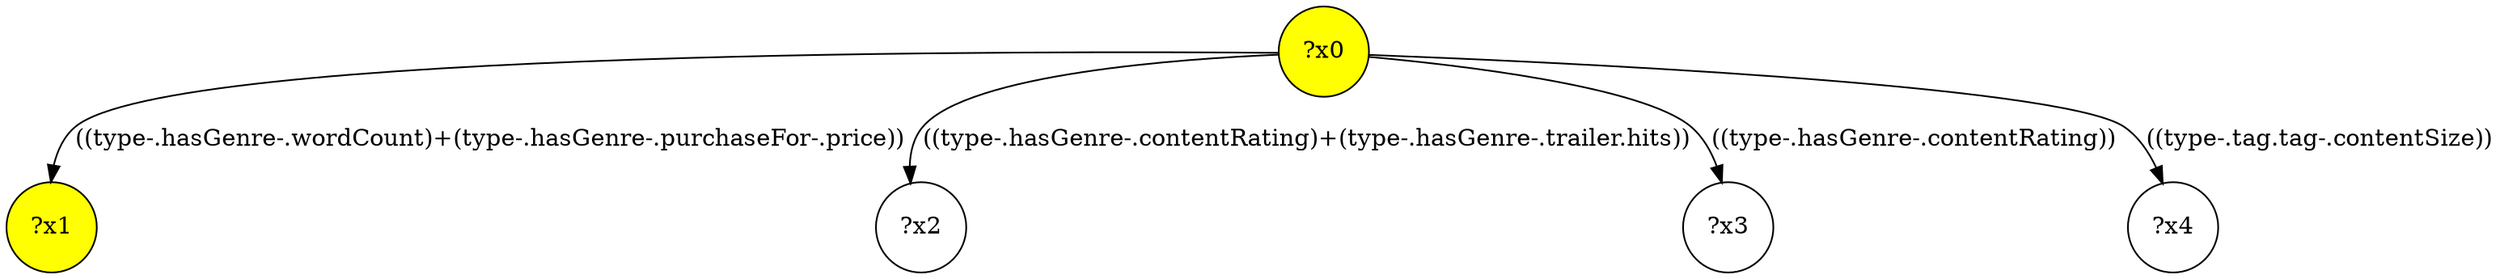 digraph g {
	x0 [fillcolor="yellow", style="filled," shape=circle, label="?x0"];
	x1 [fillcolor="yellow", style="filled," shape=circle, label="?x1"];
	x0 -> x1 [label="((type-.hasGenre-.wordCount)+(type-.hasGenre-.purchaseFor-.price))"];
	x2 [shape=circle, label="?x2"];
	x0 -> x2 [label="((type-.hasGenre-.contentRating)+(type-.hasGenre-.trailer.hits))"];
	x3 [shape=circle, label="?x3"];
	x0 -> x3 [label="((type-.hasGenre-.contentRating))"];
	x4 [shape=circle, label="?x4"];
	x0 -> x4 [label="((type-.tag.tag-.contentSize))"];
}

